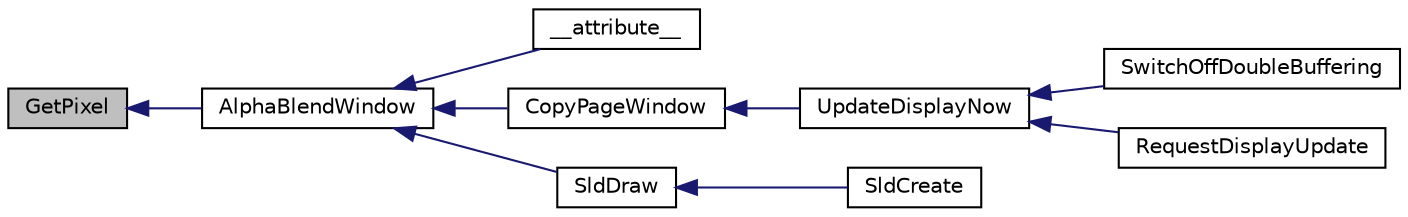 digraph "GetPixel"
{
  edge [fontname="Helvetica",fontsize="10",labelfontname="Helvetica",labelfontsize="10"];
  node [fontname="Helvetica",fontsize="10",shape=record];
  rankdir="LR";
  Node1 [label="GetPixel",height=0.2,width=0.4,color="black", fillcolor="grey75", style="filled", fontcolor="black"];
  Node1 -> Node2 [dir="back",color="midnightblue",fontsize="10",style="solid"];
  Node2 [label="AlphaBlendWindow",height=0.2,width=0.4,color="black", fillcolor="white", style="filled",URL="$_primitive_8h.html#a8b9f9ce94044b21cca3c07c2145f10a4"];
  Node2 -> Node3 [dir="back",color="midnightblue",fontsize="10",style="solid"];
  Node3 [label="__attribute__",height=0.2,width=0.4,color="black", fillcolor="white", style="filled",URL="$_button_8c.html#af178079fc146b855b67c0361c5f38844"];
  Node2 -> Node4 [dir="back",color="midnightblue",fontsize="10",style="solid"];
  Node4 [label="CopyPageWindow",height=0.2,width=0.4,color="black", fillcolor="white", style="filled",URL="$mchp_gfx_l_c_c_8c.html#aa86a27ea23433c7857baca8776f27347"];
  Node4 -> Node5 [dir="back",color="midnightblue",fontsize="10",style="solid"];
  Node5 [label="UpdateDisplayNow",height=0.2,width=0.4,color="black", fillcolor="white", style="filled",URL="$mchp_gfx_l_c_c_8c.html#a9a8ad1167b88569cdd7f8aafc4f48ba2"];
  Node5 -> Node6 [dir="back",color="midnightblue",fontsize="10",style="solid"];
  Node6 [label="SwitchOffDoubleBuffering",height=0.2,width=0.4,color="black", fillcolor="white", style="filled",URL="$mchp_gfx_l_c_c_8c.html#ab50e395ee13cfd48871193bc4f54be8b"];
  Node5 -> Node7 [dir="back",color="midnightblue",fontsize="10",style="solid"];
  Node7 [label="RequestDisplayUpdate",height=0.2,width=0.4,color="black", fillcolor="white", style="filled",URL="$mchp_gfx_l_c_c_8c.html#ad9446e11a4c1005c96973cd73911ca17"];
  Node2 -> Node8 [dir="back",color="midnightblue",fontsize="10",style="solid"];
  Node8 [label="SldDraw",height=0.2,width=0.4,color="black", fillcolor="white", style="filled",URL="$_slider_8h.html#a7c047563deea387da3510b081ccc2bd9"];
  Node8 -> Node9 [dir="back",color="midnightblue",fontsize="10",style="solid"];
  Node9 [label="SldCreate",height=0.2,width=0.4,color="black", fillcolor="white", style="filled",URL="$_slider_8h.html#a2c24b3f670799ef372288caba9811afd"];
}
